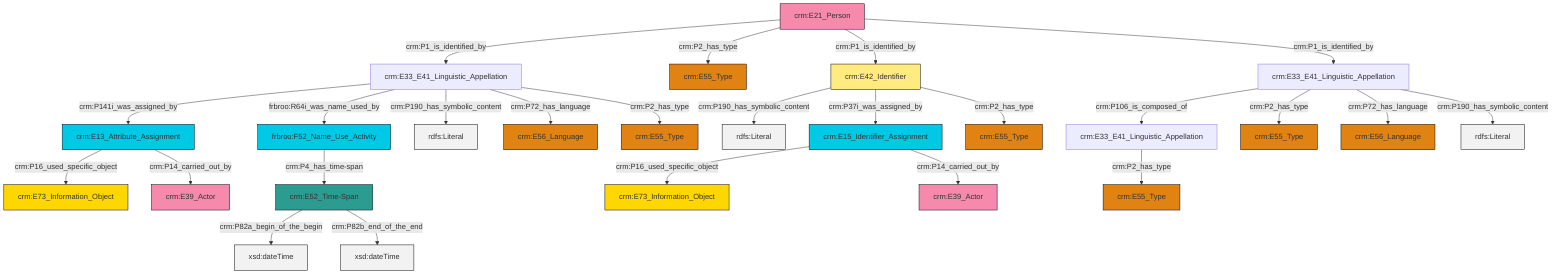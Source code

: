 graph TD
classDef Literal fill:#f2f2f2,stroke:#000000;
classDef CRM_Entity fill:#FFFFFF,stroke:#000000;
classDef Temporal_Entity fill:#00C9E6, stroke:#000000;
classDef Type fill:#E18312, stroke:#000000;
classDef Time-Span fill:#2C9C91, stroke:#000000;
classDef Appellation fill:#FFEB7F, stroke:#000000;
classDef Place fill:#008836, stroke:#000000;
classDef Persistent_Item fill:#B266B2, stroke:#000000;
classDef Conceptual_Object fill:#FFD700, stroke:#000000;
classDef Physical_Thing fill:#D2B48C, stroke:#000000;
classDef Actor fill:#f58aad, stroke:#000000;
classDef PC_Classes fill:#4ce600, stroke:#000000;
classDef Multi fill:#cccccc,stroke:#000000;

0["crm:E21_Person"]:::Actor -->|crm:P1_is_identified_by| 1["crm:E33_E41_Linguistic_Appellation"]:::Default
6["crm:E42_Identifier"]:::Appellation -->|crm:P190_has_symbolic_content| 7[rdfs:Literal]:::Literal
0["crm:E21_Person"]:::Actor -->|crm:P2_has_type| 10["crm:E55_Type"]:::Type
0["crm:E21_Person"]:::Actor -->|crm:P1_is_identified_by| 6["crm:E42_Identifier"]:::Appellation
1["crm:E33_E41_Linguistic_Appellation"]:::Default -->|crm:P141i_was_assigned_by| 11["crm:E13_Attribute_Assignment"]:::Temporal_Entity
12["crm:E33_E41_Linguistic_Appellation"]:::Default -->|crm:P106_is_composed_of| 13["crm:E33_E41_Linguistic_Appellation"]:::Default
12["crm:E33_E41_Linguistic_Appellation"]:::Default -->|crm:P2_has_type| 15["crm:E55_Type"]:::Type
1["crm:E33_E41_Linguistic_Appellation"]:::Default -->|frbroo:R64i_was_name_used_by| 8["frbroo:F52_Name_Use_Activity"]:::Temporal_Entity
12["crm:E33_E41_Linguistic_Appellation"]:::Default -->|crm:P72_has_language| 20["crm:E56_Language"]:::Type
2["crm:E52_Time-Span"]:::Time-Span -->|crm:P82a_begin_of_the_begin| 22[xsd:dateTime]:::Literal
0["crm:E21_Person"]:::Actor -->|crm:P1_is_identified_by| 12["crm:E33_E41_Linguistic_Appellation"]:::Default
23["crm:E15_Identifier_Assignment"]:::Temporal_Entity -->|crm:P16_used_specific_object| 24["crm:E73_Information_Object"]:::Conceptual_Object
23["crm:E15_Identifier_Assignment"]:::Temporal_Entity -->|crm:P14_carried_out_by| 4["crm:E39_Actor"]:::Actor
1["crm:E33_E41_Linguistic_Appellation"]:::Default -->|crm:P190_has_symbolic_content| 25[rdfs:Literal]:::Literal
13["crm:E33_E41_Linguistic_Appellation"]:::Default -->|crm:P2_has_type| 26["crm:E55_Type"]:::Type
6["crm:E42_Identifier"]:::Appellation -->|crm:P37i_was_assigned_by| 23["crm:E15_Identifier_Assignment"]:::Temporal_Entity
11["crm:E13_Attribute_Assignment"]:::Temporal_Entity -->|crm:P16_used_specific_object| 34["crm:E73_Information_Object"]:::Conceptual_Object
6["crm:E42_Identifier"]:::Appellation -->|crm:P2_has_type| 28["crm:E55_Type"]:::Type
1["crm:E33_E41_Linguistic_Appellation"]:::Default -->|crm:P72_has_language| 18["crm:E56_Language"]:::Type
2["crm:E52_Time-Span"]:::Time-Span -->|crm:P82b_end_of_the_end| 38[xsd:dateTime]:::Literal
1["crm:E33_E41_Linguistic_Appellation"]:::Default -->|crm:P2_has_type| 40["crm:E55_Type"]:::Type
11["crm:E13_Attribute_Assignment"]:::Temporal_Entity -->|crm:P14_carried_out_by| 31["crm:E39_Actor"]:::Actor
8["frbroo:F52_Name_Use_Activity"]:::Temporal_Entity -->|crm:P4_has_time-span| 2["crm:E52_Time-Span"]:::Time-Span
12["crm:E33_E41_Linguistic_Appellation"]:::Default -->|crm:P190_has_symbolic_content| 45[rdfs:Literal]:::Literal
